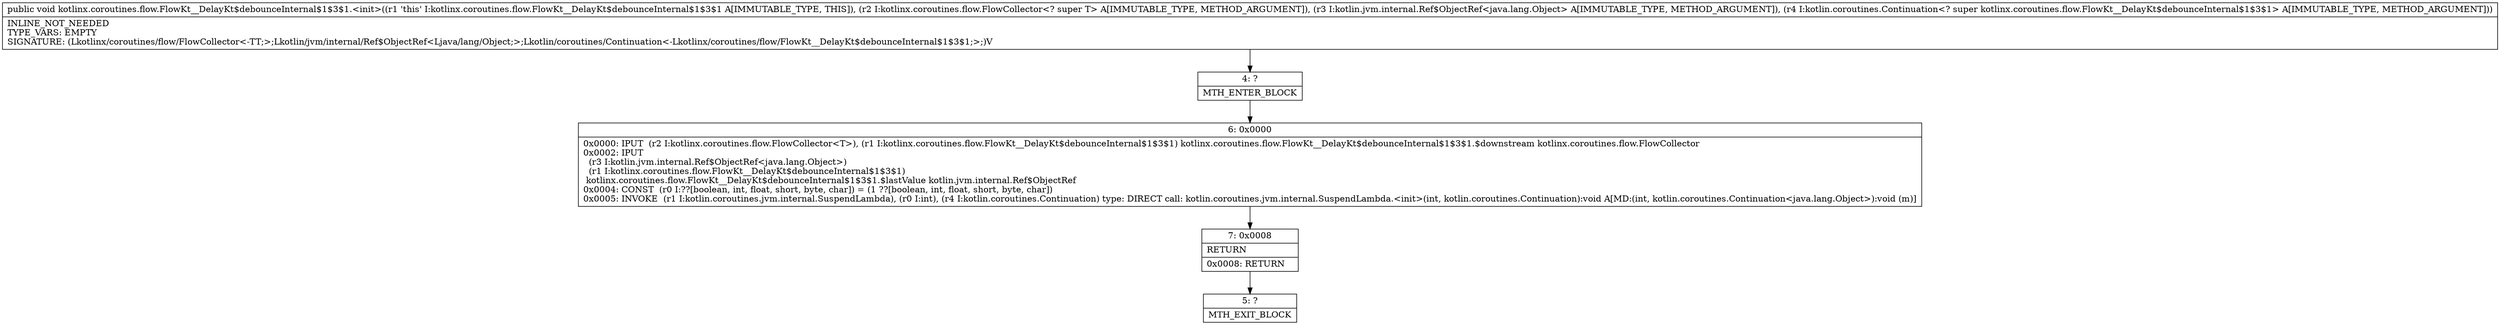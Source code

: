 digraph "CFG forkotlinx.coroutines.flow.FlowKt__DelayKt$debounceInternal$1$3$1.\<init\>(Lkotlinx\/coroutines\/flow\/FlowCollector;Lkotlin\/jvm\/internal\/Ref$ObjectRef;Lkotlin\/coroutines\/Continuation;)V" {
Node_4 [shape=record,label="{4\:\ ?|MTH_ENTER_BLOCK\l}"];
Node_6 [shape=record,label="{6\:\ 0x0000|0x0000: IPUT  (r2 I:kotlinx.coroutines.flow.FlowCollector\<T\>), (r1 I:kotlinx.coroutines.flow.FlowKt__DelayKt$debounceInternal$1$3$1) kotlinx.coroutines.flow.FlowKt__DelayKt$debounceInternal$1$3$1.$downstream kotlinx.coroutines.flow.FlowCollector \l0x0002: IPUT  \l  (r3 I:kotlin.jvm.internal.Ref$ObjectRef\<java.lang.Object\>)\l  (r1 I:kotlinx.coroutines.flow.FlowKt__DelayKt$debounceInternal$1$3$1)\l kotlinx.coroutines.flow.FlowKt__DelayKt$debounceInternal$1$3$1.$lastValue kotlin.jvm.internal.Ref$ObjectRef \l0x0004: CONST  (r0 I:??[boolean, int, float, short, byte, char]) = (1 ??[boolean, int, float, short, byte, char]) \l0x0005: INVOKE  (r1 I:kotlin.coroutines.jvm.internal.SuspendLambda), (r0 I:int), (r4 I:kotlin.coroutines.Continuation) type: DIRECT call: kotlin.coroutines.jvm.internal.SuspendLambda.\<init\>(int, kotlin.coroutines.Continuation):void A[MD:(int, kotlin.coroutines.Continuation\<java.lang.Object\>):void (m)]\l}"];
Node_7 [shape=record,label="{7\:\ 0x0008|RETURN\l|0x0008: RETURN   \l}"];
Node_5 [shape=record,label="{5\:\ ?|MTH_EXIT_BLOCK\l}"];
MethodNode[shape=record,label="{public void kotlinx.coroutines.flow.FlowKt__DelayKt$debounceInternal$1$3$1.\<init\>((r1 'this' I:kotlinx.coroutines.flow.FlowKt__DelayKt$debounceInternal$1$3$1 A[IMMUTABLE_TYPE, THIS]), (r2 I:kotlinx.coroutines.flow.FlowCollector\<? super T\> A[IMMUTABLE_TYPE, METHOD_ARGUMENT]), (r3 I:kotlin.jvm.internal.Ref$ObjectRef\<java.lang.Object\> A[IMMUTABLE_TYPE, METHOD_ARGUMENT]), (r4 I:kotlin.coroutines.Continuation\<? super kotlinx.coroutines.flow.FlowKt__DelayKt$debounceInternal$1$3$1\> A[IMMUTABLE_TYPE, METHOD_ARGUMENT]))  | INLINE_NOT_NEEDED\lTYPE_VARS: EMPTY\lSIGNATURE: (Lkotlinx\/coroutines\/flow\/FlowCollector\<\-TT;\>;Lkotlin\/jvm\/internal\/Ref$ObjectRef\<Ljava\/lang\/Object;\>;Lkotlin\/coroutines\/Continuation\<\-Lkotlinx\/coroutines\/flow\/FlowKt__DelayKt$debounceInternal$1$3$1;\>;)V\l}"];
MethodNode -> Node_4;Node_4 -> Node_6;
Node_6 -> Node_7;
Node_7 -> Node_5;
}

